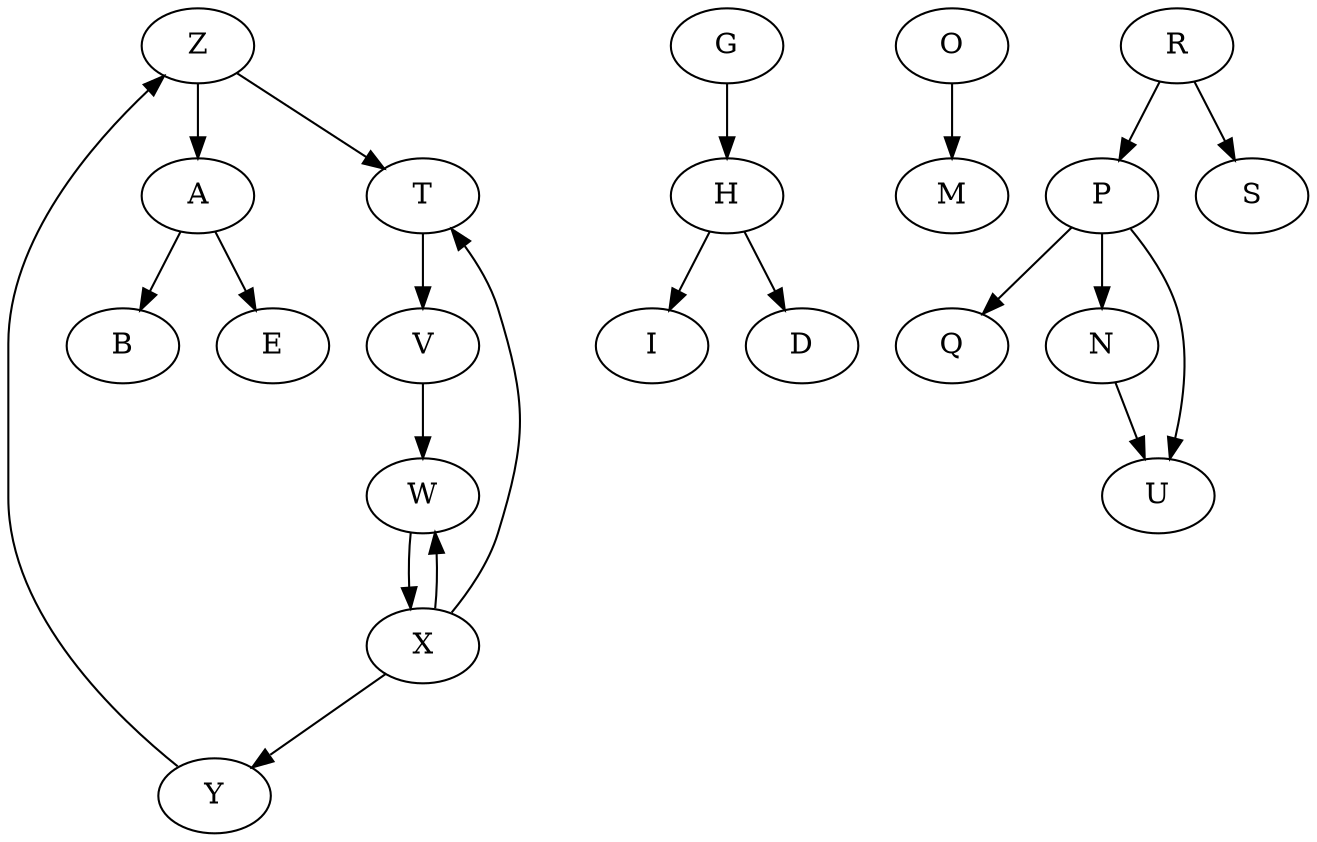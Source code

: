 digraph DOT3 {
    A -> B
    G -> H
    H -> I
    H -> D
    A -> E
    O -> M
    P -> Q
    P -> N
    P -> U
    R -> P
    R -> S
    T -> V
    V -> W
    W -> X
    X -> W
    X -> T
    X -> Y
    Y -> Z
    N -> U
    Z -> T
    Z -> A
}
